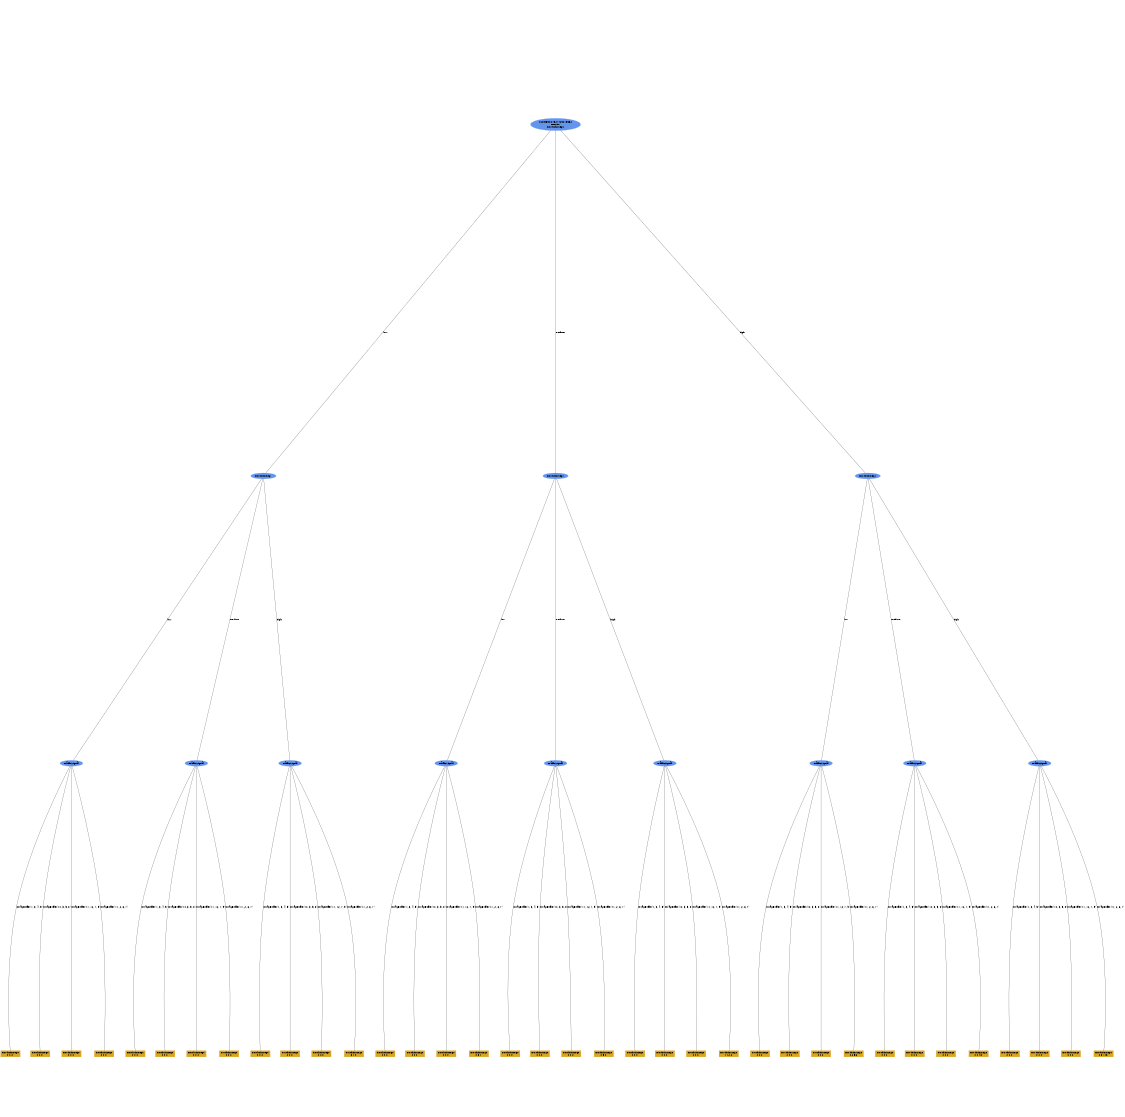digraph "DD" {
size = "7.5,10"
ratio=1.0;
center = true;
edge [dir = none];
{ rank = same; node [shape=ellipse, style=filled, color=cornflowerblue];"8618" [label="score=908.7524429019552\nN=250\nNorth_in_seg0"];}
{ rank = same; node [shape=ellipse, style=filled, color=cornflowerblue];"8631" [label="North_in_seg1"];}
{ rank = same; node [shape=ellipse, style=filled, color=cornflowerblue];"8644" [label="North_in_seg1"];}
{ rank = same; node [shape=ellipse, style=filled, color=cornflowerblue];"8657" [label="North_in_seg1"];}
{ rank = same; node [shape=ellipse, style=filled, color=cornflowerblue];"8666" [label="TrafficSignal"];}
{ rank = same; node [shape=ellipse, style=filled, color=cornflowerblue];"8676" [label="TrafficSignal"];}
{ rank = same; node [shape=ellipse, style=filled, color=cornflowerblue];"8686" [label="TrafficSignal"];}
{ rank = same; node [shape=ellipse, style=filled, color=cornflowerblue];"8696" [label="TrafficSignal"];}
{ rank = same; node [shape=ellipse, style=filled, color=cornflowerblue];"8706" [label="TrafficSignal"];}
{ rank = same; node [shape=ellipse, style=filled, color=cornflowerblue];"8716" [label="TrafficSignal"];}
{ rank = same; node [shape=ellipse, style=filled, color=cornflowerblue];"8726" [label="TrafficSignal"];}
{ rank = same; node [shape=ellipse, style=filled, color=cornflowerblue];"8736" [label="TrafficSignal"];}
{ rank = same; node [shape=ellipse, style=filled, color=cornflowerblue];"8746" [label="TrafficSignal"];}
{ rank = same; node [shape=box, style=filled, color=goldenrod];"8667" [label="North_in_seg0\n0 0 0 "];}
{ rank = same; node [shape=box, style=filled, color=goldenrod];"8668" [label="North_in_seg0\n0 0 0 "];}
{ rank = same; node [shape=box, style=filled, color=goldenrod];"8669" [label="North_in_seg0\n0 0 0 "];}
{ rank = same; node [shape=box, style=filled, color=goldenrod];"8670" [label="North_in_seg0\n0 0 0 "];}
{ rank = same; node [shape=box, style=filled, color=goldenrod];"8677" [label="North_in_seg0\n0 0 0 "];}
{ rank = same; node [shape=box, style=filled, color=goldenrod];"8678" [label="North_in_seg0\n0 0 0 "];}
{ rank = same; node [shape=box, style=filled, color=goldenrod];"8679" [label="North_in_seg0\n0 0 0 "];}
{ rank = same; node [shape=box, style=filled, color=goldenrod];"8680" [label="North_in_seg0\n0 0 0 "];}
{ rank = same; node [shape=box, style=filled, color=goldenrod];"8687" [label="North_in_seg0\n0 0 0 "];}
{ rank = same; node [shape=box, style=filled, color=goldenrod];"8688" [label="North_in_seg0\n0 0 0 "];}
{ rank = same; node [shape=box, style=filled, color=goldenrod];"8689" [label="North_in_seg0\n0 0 0 "];}
{ rank = same; node [shape=box, style=filled, color=goldenrod];"8690" [label="North_in_seg0\n3 1 0 "];}
{ rank = same; node [shape=box, style=filled, color=goldenrod];"8697" [label="North_in_seg0\n0 0 0 "];}
{ rank = same; node [shape=box, style=filled, color=goldenrod];"8698" [label="North_in_seg0\n0 0 0 "];}
{ rank = same; node [shape=box, style=filled, color=goldenrod];"8699" [label="North_in_seg0\n0 0 0 "];}
{ rank = same; node [shape=box, style=filled, color=goldenrod];"8700" [label="North_in_seg0\n0 3 1 "];}
{ rank = same; node [shape=box, style=filled, color=goldenrod];"8707" [label="North_in_seg0\n0 0 0 "];}
{ rank = same; node [shape=box, style=filled, color=goldenrod];"8708" [label="North_in_seg0\n0 0 0 "];}
{ rank = same; node [shape=box, style=filled, color=goldenrod];"8709" [label="North_in_seg0\n0 0 0 "];}
{ rank = same; node [shape=box, style=filled, color=goldenrod];"8710" [label="North_in_seg0\n0 5 0 "];}
{ rank = same; node [shape=box, style=filled, color=goldenrod];"8717" [label="North_in_seg0\n0 0 0 "];}
{ rank = same; node [shape=box, style=filled, color=goldenrod];"8718" [label="North_in_seg0\n0 0 0 "];}
{ rank = same; node [shape=box, style=filled, color=goldenrod];"8719" [label="North_in_seg0\n0 0 0 "];}
{ rank = same; node [shape=box, style=filled, color=goldenrod];"8720" [label="North_in_seg0\n1 12 2 "];}
{ rank = same; node [shape=box, style=filled, color=goldenrod];"8727" [label="North_in_seg0\n0 0 0 "];}
{ rank = same; node [shape=box, style=filled, color=goldenrod];"8728" [label="North_in_seg0\n0 0 0 "];}
{ rank = same; node [shape=box, style=filled, color=goldenrod];"8729" [label="North_in_seg0\n0 0 0 "];}
{ rank = same; node [shape=box, style=filled, color=goldenrod];"8730" [label="North_in_seg0\n0 2 56 "];}
{ rank = same; node [shape=box, style=filled, color=goldenrod];"8737" [label="North_in_seg0\n0 0 0 "];}
{ rank = same; node [shape=box, style=filled, color=goldenrod];"8738" [label="North_in_seg0\n0 0 0 "];}
{ rank = same; node [shape=box, style=filled, color=goldenrod];"8739" [label="North_in_seg0\n0 0 0 "];}
{ rank = same; node [shape=box, style=filled, color=goldenrod];"8740" [label="North_in_seg0\n0 0 48 "];}
{ rank = same; node [shape=box, style=filled, color=goldenrod];"8747" [label="North_in_seg0\n0 0 0 "];}
{ rank = same; node [shape=box, style=filled, color=goldenrod];"8748" [label="North_in_seg0\n0 0 0 "];}
{ rank = same; node [shape=box, style=filled, color=goldenrod];"8749" [label="North_in_seg0\n0 0 0 "];}
{ rank = same; node [shape=box, style=filled, color=goldenrod];"8750" [label="North_in_seg0\n0 3 113 "];}
"8618" -> "8631" [label = "low"];
"8618" -> "8644" [label = "medium"];
"8618" -> "8657" [label = "high"];
"8631" -> "8666" [label = "low"];
"8631" -> "8676" [label = "medium"];
"8631" -> "8686" [label = "high"];
"8644" -> "8696" [label = "low"];
"8644" -> "8706" [label = "medium"];
"8644" -> "8716" [label = "high"];
"8657" -> "8726" [label = "low"];
"8657" -> "8736" [label = "medium"];
"8657" -> "8746" [label = "high"];
"8666" -> "8667" [label = "ArrayBuffer(1, 3, 4, 5)"];
"8666" -> "8668" [label = "ArrayBuffer(10, 3, 5, 8)"];
"8666" -> "8669" [label = "ArrayBuffer(11, 12, 7, 9)"];
"8666" -> "8670" [label = "ArrayBuffer(11, 2, 6, 7)"];
"8676" -> "8677" [label = "ArrayBuffer(1, 3, 4, 5)"];
"8676" -> "8678" [label = "ArrayBuffer(10, 3, 5, 8)"];
"8676" -> "8679" [label = "ArrayBuffer(11, 12, 7, 9)"];
"8676" -> "8680" [label = "ArrayBuffer(11, 2, 6, 7)"];
"8686" -> "8687" [label = "ArrayBuffer(1, 3, 4, 5)"];
"8686" -> "8688" [label = "ArrayBuffer(10, 3, 5, 8)"];
"8686" -> "8689" [label = "ArrayBuffer(11, 12, 7, 9)"];
"8686" -> "8690" [label = "ArrayBuffer(11, 2, 6, 7)"];
"8696" -> "8697" [label = "ArrayBuffer(1, 3, 4, 5)"];
"8696" -> "8698" [label = "ArrayBuffer(10, 3, 5, 8)"];
"8696" -> "8699" [label = "ArrayBuffer(11, 12, 7, 9)"];
"8696" -> "8700" [label = "ArrayBuffer(11, 2, 6, 7)"];
"8706" -> "8707" [label = "ArrayBuffer(1, 3, 4, 5)"];
"8706" -> "8708" [label = "ArrayBuffer(10, 3, 5, 8)"];
"8706" -> "8709" [label = "ArrayBuffer(11, 12, 7, 9)"];
"8706" -> "8710" [label = "ArrayBuffer(11, 2, 6, 7)"];
"8716" -> "8717" [label = "ArrayBuffer(1, 3, 4, 5)"];
"8716" -> "8718" [label = "ArrayBuffer(10, 3, 5, 8)"];
"8716" -> "8719" [label = "ArrayBuffer(11, 12, 7, 9)"];
"8716" -> "8720" [label = "ArrayBuffer(11, 2, 6, 7)"];
"8726" -> "8727" [label = "ArrayBuffer(1, 3, 4, 5)"];
"8726" -> "8728" [label = "ArrayBuffer(10, 3, 5, 8)"];
"8726" -> "8729" [label = "ArrayBuffer(11, 12, 7, 9)"];
"8726" -> "8730" [label = "ArrayBuffer(11, 2, 6, 7)"];
"8736" -> "8737" [label = "ArrayBuffer(1, 3, 4, 5)"];
"8736" -> "8738" [label = "ArrayBuffer(10, 3, 5, 8)"];
"8736" -> "8739" [label = "ArrayBuffer(11, 12, 7, 9)"];
"8736" -> "8740" [label = "ArrayBuffer(11, 2, 6, 7)"];
"8746" -> "8747" [label = "ArrayBuffer(1, 3, 4, 5)"];
"8746" -> "8748" [label = "ArrayBuffer(10, 3, 5, 8)"];
"8746" -> "8749" [label = "ArrayBuffer(11, 12, 7, 9)"];
"8746" -> "8750" [label = "ArrayBuffer(11, 2, 6, 7)"];

}